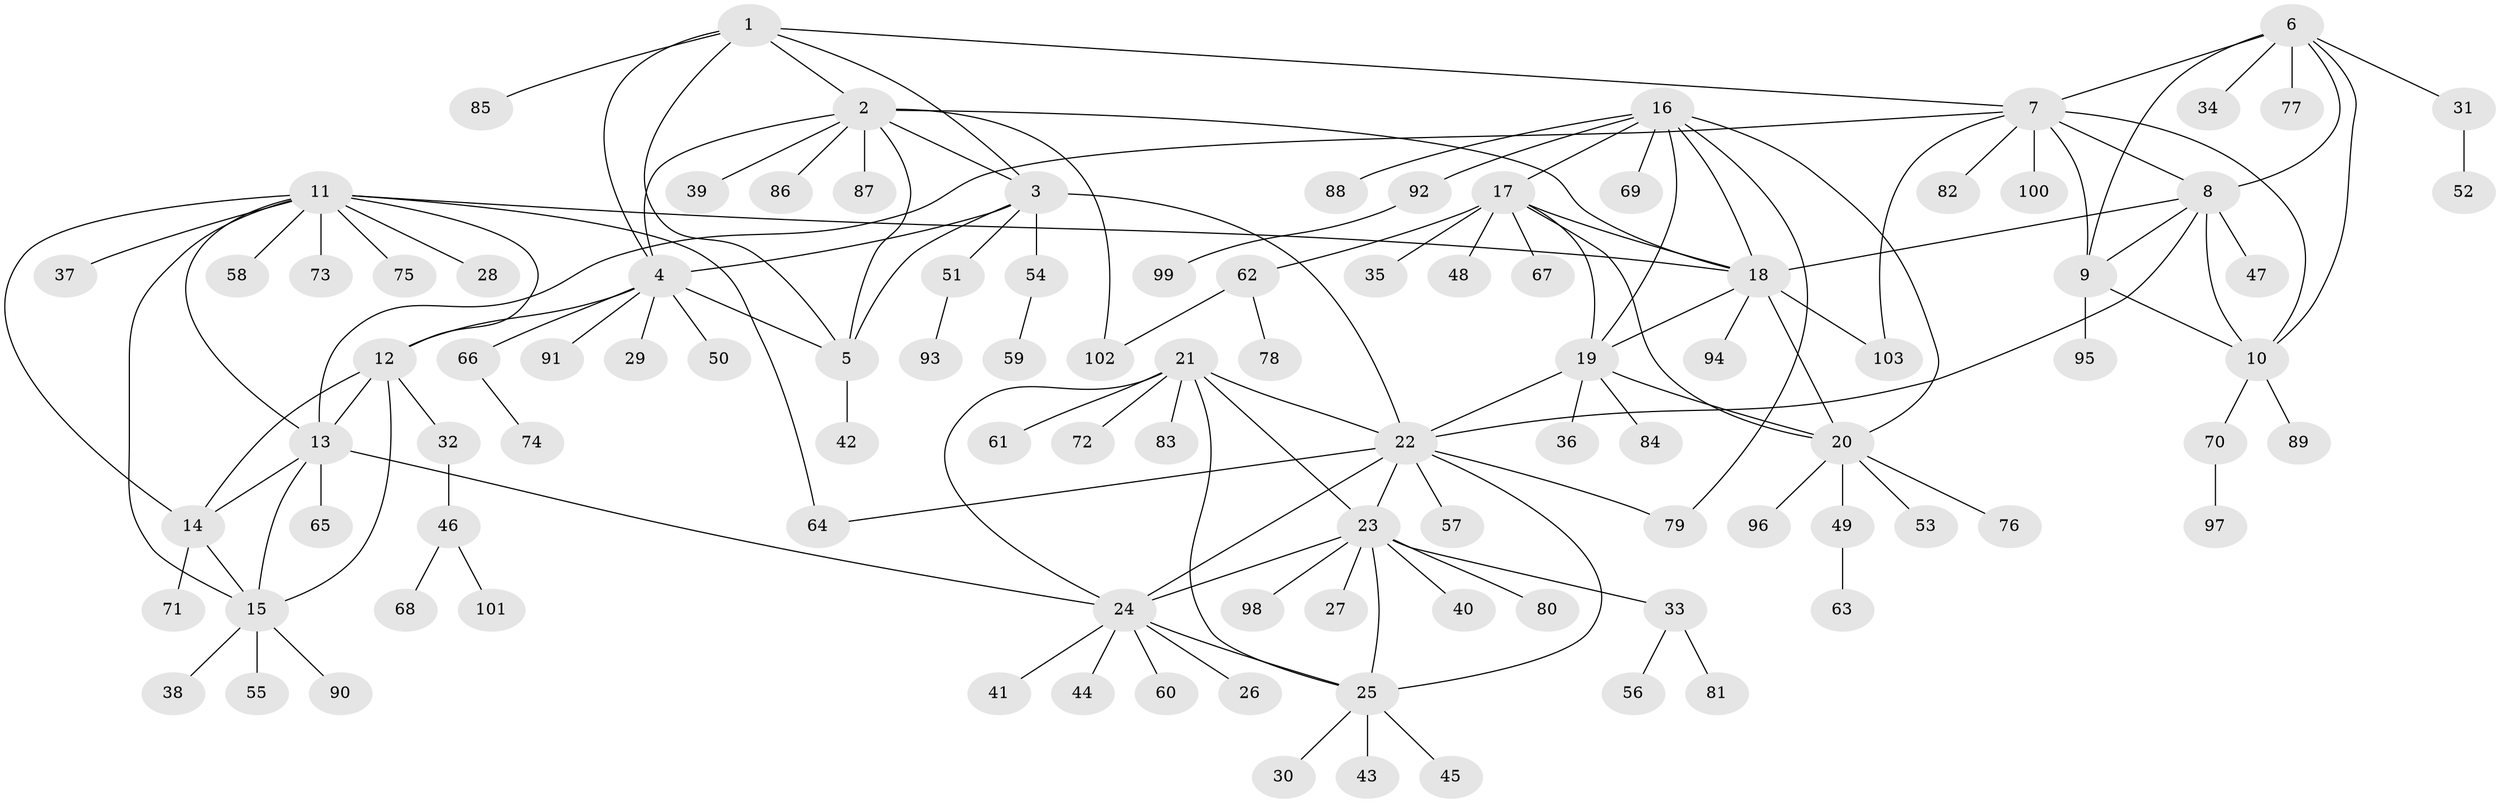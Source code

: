 // Generated by graph-tools (version 1.1) at 2025/11/02/27/25 16:11:36]
// undirected, 103 vertices, 142 edges
graph export_dot {
graph [start="1"]
  node [color=gray90,style=filled];
  1;
  2;
  3;
  4;
  5;
  6;
  7;
  8;
  9;
  10;
  11;
  12;
  13;
  14;
  15;
  16;
  17;
  18;
  19;
  20;
  21;
  22;
  23;
  24;
  25;
  26;
  27;
  28;
  29;
  30;
  31;
  32;
  33;
  34;
  35;
  36;
  37;
  38;
  39;
  40;
  41;
  42;
  43;
  44;
  45;
  46;
  47;
  48;
  49;
  50;
  51;
  52;
  53;
  54;
  55;
  56;
  57;
  58;
  59;
  60;
  61;
  62;
  63;
  64;
  65;
  66;
  67;
  68;
  69;
  70;
  71;
  72;
  73;
  74;
  75;
  76;
  77;
  78;
  79;
  80;
  81;
  82;
  83;
  84;
  85;
  86;
  87;
  88;
  89;
  90;
  91;
  92;
  93;
  94;
  95;
  96;
  97;
  98;
  99;
  100;
  101;
  102;
  103;
  1 -- 2;
  1 -- 3;
  1 -- 4;
  1 -- 5;
  1 -- 7;
  1 -- 85;
  2 -- 3;
  2 -- 4;
  2 -- 5;
  2 -- 18;
  2 -- 39;
  2 -- 86;
  2 -- 87;
  2 -- 102;
  3 -- 4;
  3 -- 5;
  3 -- 22;
  3 -- 51;
  3 -- 54;
  4 -- 5;
  4 -- 12;
  4 -- 29;
  4 -- 50;
  4 -- 66;
  4 -- 91;
  5 -- 42;
  6 -- 7;
  6 -- 8;
  6 -- 9;
  6 -- 10;
  6 -- 31;
  6 -- 34;
  6 -- 77;
  7 -- 8;
  7 -- 9;
  7 -- 10;
  7 -- 13;
  7 -- 82;
  7 -- 100;
  7 -- 103;
  8 -- 9;
  8 -- 10;
  8 -- 18;
  8 -- 22;
  8 -- 47;
  9 -- 10;
  9 -- 95;
  10 -- 70;
  10 -- 89;
  11 -- 12;
  11 -- 13;
  11 -- 14;
  11 -- 15;
  11 -- 18;
  11 -- 28;
  11 -- 37;
  11 -- 58;
  11 -- 64;
  11 -- 73;
  11 -- 75;
  12 -- 13;
  12 -- 14;
  12 -- 15;
  12 -- 32;
  13 -- 14;
  13 -- 15;
  13 -- 24;
  13 -- 65;
  14 -- 15;
  14 -- 71;
  15 -- 38;
  15 -- 55;
  15 -- 90;
  16 -- 17;
  16 -- 18;
  16 -- 19;
  16 -- 20;
  16 -- 69;
  16 -- 79;
  16 -- 88;
  16 -- 92;
  17 -- 18;
  17 -- 19;
  17 -- 20;
  17 -- 35;
  17 -- 48;
  17 -- 62;
  17 -- 67;
  18 -- 19;
  18 -- 20;
  18 -- 94;
  18 -- 103;
  19 -- 20;
  19 -- 22;
  19 -- 36;
  19 -- 84;
  20 -- 49;
  20 -- 53;
  20 -- 76;
  20 -- 96;
  21 -- 22;
  21 -- 23;
  21 -- 24;
  21 -- 25;
  21 -- 61;
  21 -- 72;
  21 -- 83;
  22 -- 23;
  22 -- 24;
  22 -- 25;
  22 -- 57;
  22 -- 64;
  22 -- 79;
  23 -- 24;
  23 -- 25;
  23 -- 27;
  23 -- 33;
  23 -- 40;
  23 -- 80;
  23 -- 98;
  24 -- 25;
  24 -- 26;
  24 -- 41;
  24 -- 44;
  24 -- 60;
  25 -- 30;
  25 -- 43;
  25 -- 45;
  31 -- 52;
  32 -- 46;
  33 -- 56;
  33 -- 81;
  46 -- 68;
  46 -- 101;
  49 -- 63;
  51 -- 93;
  54 -- 59;
  62 -- 78;
  62 -- 102;
  66 -- 74;
  70 -- 97;
  92 -- 99;
}
